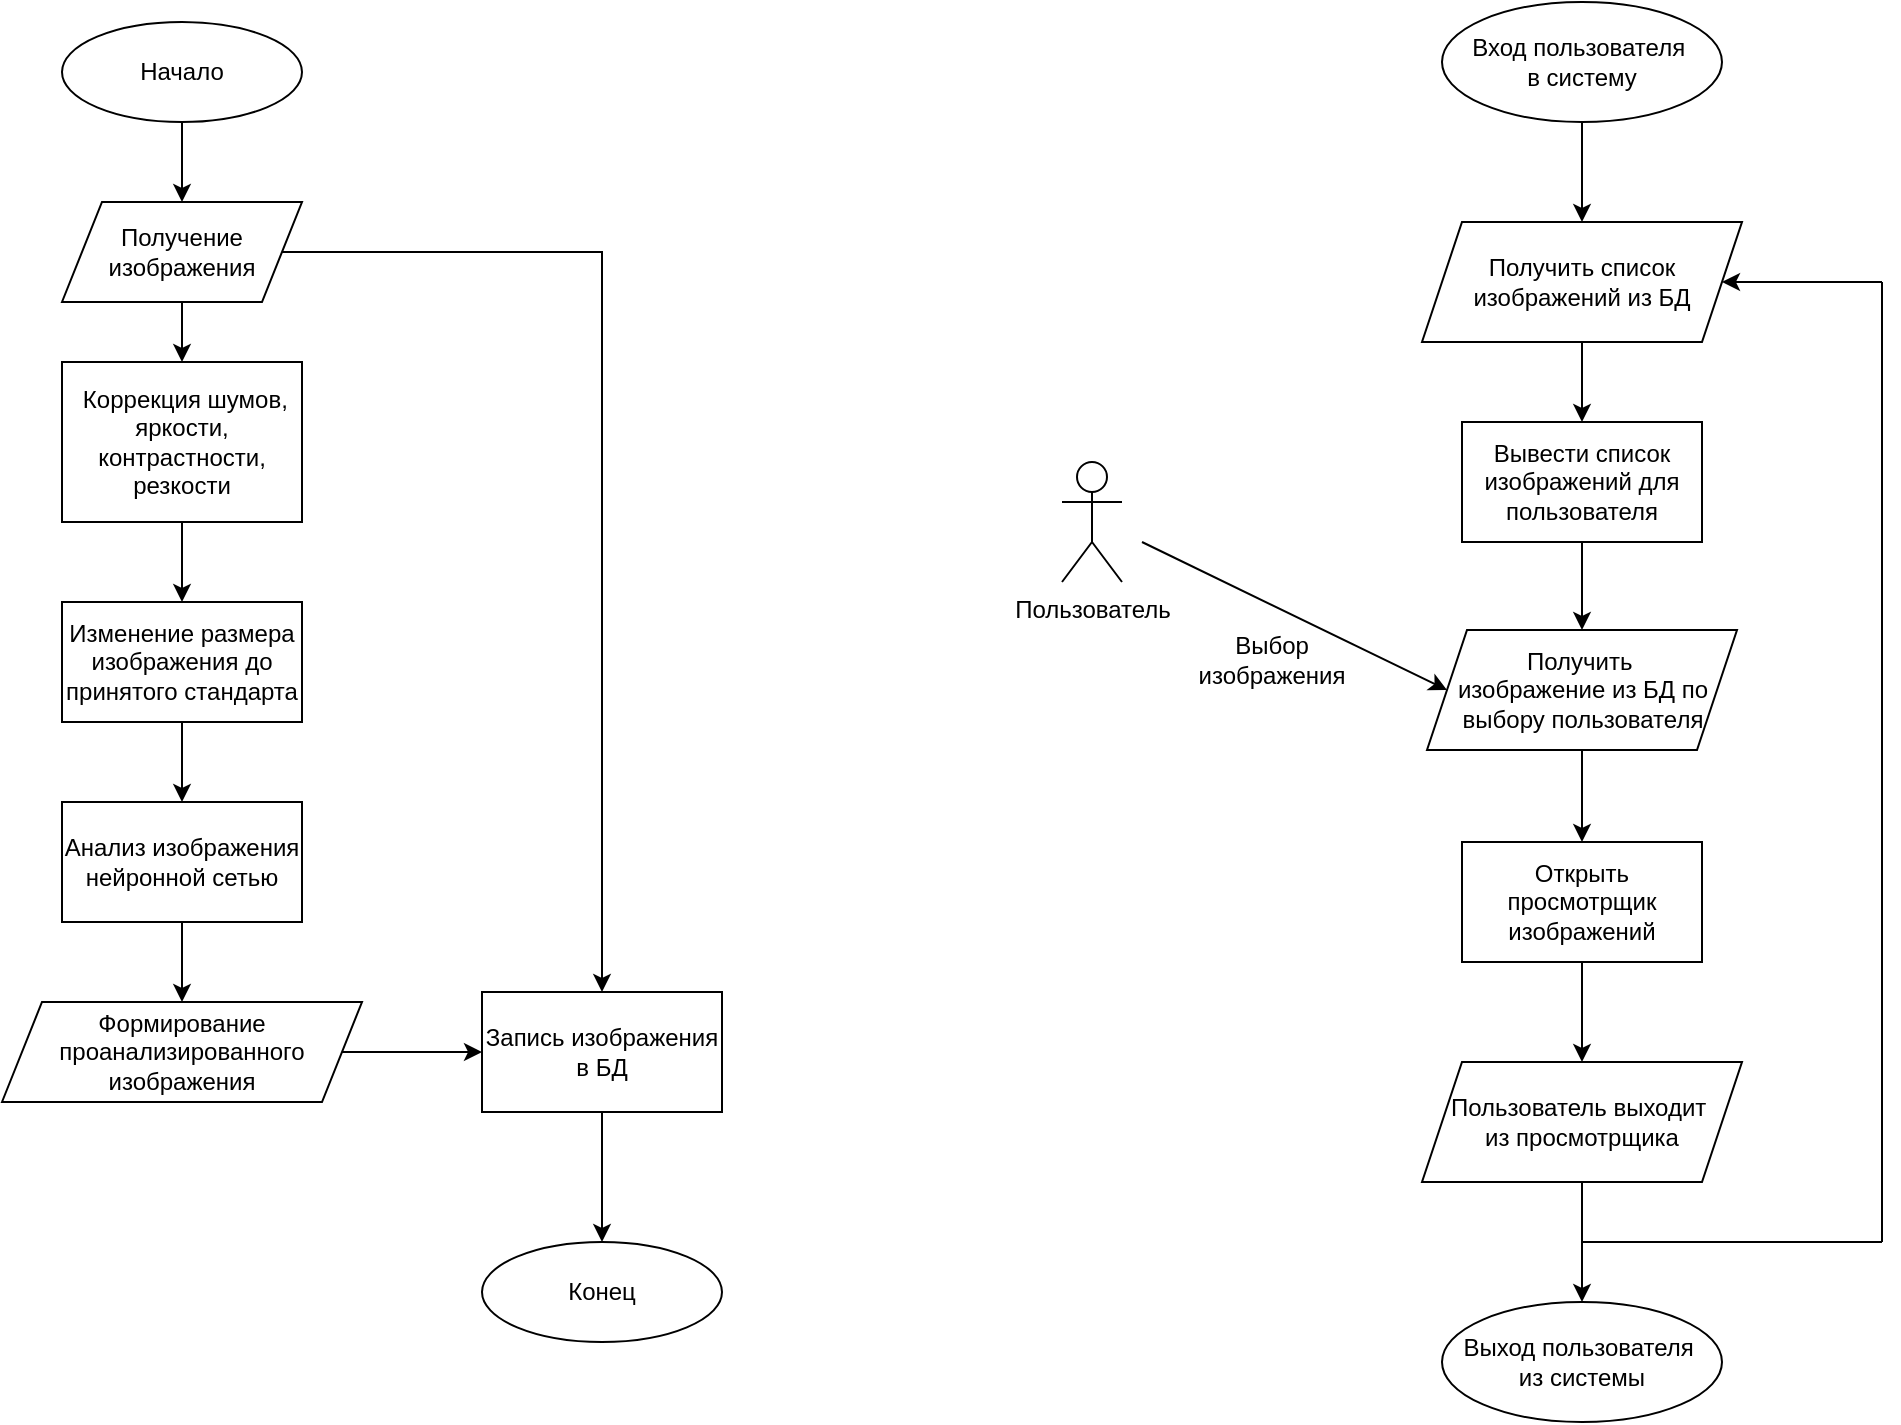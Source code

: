 <mxfile version="28.0.3">
  <diagram name="Страница — 1" id="POfgLmeg4gEPXaIbENuW">
    <mxGraphModel dx="1392" dy="767" grid="1" gridSize="10" guides="1" tooltips="1" connect="1" arrows="1" fold="1" page="1" pageScale="1" pageWidth="1169" pageHeight="827" math="0" shadow="0">
      <root>
        <mxCell id="0" />
        <mxCell id="1" parent="0" />
        <mxCell id="y3B0rme0SWgHnOlkkDld-12" value="" style="edgeStyle=orthogonalEdgeStyle;rounded=0;orthogonalLoop=1;jettySize=auto;html=1;" edge="1" parent="1" source="y3B0rme0SWgHnOlkkDld-1" target="y3B0rme0SWgHnOlkkDld-2">
          <mxGeometry relative="1" as="geometry" />
        </mxCell>
        <mxCell id="y3B0rme0SWgHnOlkkDld-1" value="Начало" style="ellipse;whiteSpace=wrap;html=1;" vertex="1" parent="1">
          <mxGeometry x="90" y="50" width="120" height="50" as="geometry" />
        </mxCell>
        <mxCell id="y3B0rme0SWgHnOlkkDld-5" value="" style="edgeStyle=orthogonalEdgeStyle;rounded=0;orthogonalLoop=1;jettySize=auto;html=1;" edge="1" parent="1" source="y3B0rme0SWgHnOlkkDld-2" target="y3B0rme0SWgHnOlkkDld-4">
          <mxGeometry relative="1" as="geometry" />
        </mxCell>
        <mxCell id="y3B0rme0SWgHnOlkkDld-14" value="" style="edgeStyle=orthogonalEdgeStyle;rounded=0;orthogonalLoop=1;jettySize=auto;html=1;" edge="1" parent="1" source="y3B0rme0SWgHnOlkkDld-2" target="y3B0rme0SWgHnOlkkDld-13">
          <mxGeometry relative="1" as="geometry" />
        </mxCell>
        <mxCell id="y3B0rme0SWgHnOlkkDld-2" value="Получение изображения" style="shape=parallelogram;perimeter=parallelogramPerimeter;whiteSpace=wrap;html=1;fixedSize=1;" vertex="1" parent="1">
          <mxGeometry x="90" y="140" width="120" height="50" as="geometry" />
        </mxCell>
        <mxCell id="y3B0rme0SWgHnOlkkDld-7" value="" style="edgeStyle=orthogonalEdgeStyle;rounded=0;orthogonalLoop=1;jettySize=auto;html=1;" edge="1" parent="1" source="y3B0rme0SWgHnOlkkDld-4" target="y3B0rme0SWgHnOlkkDld-6">
          <mxGeometry relative="1" as="geometry" />
        </mxCell>
        <mxCell id="y3B0rme0SWgHnOlkkDld-4" value="&amp;nbsp;Коррекция шумов, яркости, контрастности, резкости" style="rounded=0;whiteSpace=wrap;html=1;" vertex="1" parent="1">
          <mxGeometry x="90" y="220" width="120" height="80" as="geometry" />
        </mxCell>
        <mxCell id="y3B0rme0SWgHnOlkkDld-9" value="" style="edgeStyle=orthogonalEdgeStyle;rounded=0;orthogonalLoop=1;jettySize=auto;html=1;" edge="1" parent="1" source="y3B0rme0SWgHnOlkkDld-6" target="y3B0rme0SWgHnOlkkDld-8">
          <mxGeometry relative="1" as="geometry" />
        </mxCell>
        <mxCell id="y3B0rme0SWgHnOlkkDld-6" value="Изменение размера изображения до принятого стандарта" style="rounded=0;whiteSpace=wrap;html=1;" vertex="1" parent="1">
          <mxGeometry x="90" y="340" width="120" height="60" as="geometry" />
        </mxCell>
        <mxCell id="y3B0rme0SWgHnOlkkDld-11" value="" style="edgeStyle=orthogonalEdgeStyle;rounded=0;orthogonalLoop=1;jettySize=auto;html=1;" edge="1" parent="1" source="y3B0rme0SWgHnOlkkDld-8" target="y3B0rme0SWgHnOlkkDld-10">
          <mxGeometry relative="1" as="geometry" />
        </mxCell>
        <mxCell id="y3B0rme0SWgHnOlkkDld-8" value="Анализ изображения нейронной сетью" style="rounded=0;whiteSpace=wrap;html=1;" vertex="1" parent="1">
          <mxGeometry x="90" y="440" width="120" height="60" as="geometry" />
        </mxCell>
        <mxCell id="y3B0rme0SWgHnOlkkDld-16" value="" style="edgeStyle=orthogonalEdgeStyle;rounded=0;orthogonalLoop=1;jettySize=auto;html=1;" edge="1" parent="1" source="y3B0rme0SWgHnOlkkDld-10" target="y3B0rme0SWgHnOlkkDld-13">
          <mxGeometry relative="1" as="geometry" />
        </mxCell>
        <mxCell id="y3B0rme0SWgHnOlkkDld-10" value="Формирование проанализированного изображения" style="shape=parallelogram;perimeter=parallelogramPerimeter;whiteSpace=wrap;html=1;fixedSize=1;" vertex="1" parent="1">
          <mxGeometry x="60" y="540" width="180" height="50" as="geometry" />
        </mxCell>
        <mxCell id="y3B0rme0SWgHnOlkkDld-18" value="" style="edgeStyle=orthogonalEdgeStyle;rounded=0;orthogonalLoop=1;jettySize=auto;html=1;" edge="1" parent="1" source="y3B0rme0SWgHnOlkkDld-13" target="y3B0rme0SWgHnOlkkDld-17">
          <mxGeometry relative="1" as="geometry" />
        </mxCell>
        <mxCell id="y3B0rme0SWgHnOlkkDld-13" value="Запись изображения в БД" style="rounded=0;whiteSpace=wrap;html=1;" vertex="1" parent="1">
          <mxGeometry x="300" y="535" width="120" height="60" as="geometry" />
        </mxCell>
        <mxCell id="y3B0rme0SWgHnOlkkDld-17" value="Конец" style="ellipse;whiteSpace=wrap;html=1;" vertex="1" parent="1">
          <mxGeometry x="300" y="660" width="120" height="50" as="geometry" />
        </mxCell>
        <mxCell id="y3B0rme0SWgHnOlkkDld-23" value="" style="edgeStyle=orthogonalEdgeStyle;rounded=0;orthogonalLoop=1;jettySize=auto;html=1;" edge="1" parent="1" source="y3B0rme0SWgHnOlkkDld-19" target="y3B0rme0SWgHnOlkkDld-21">
          <mxGeometry relative="1" as="geometry" />
        </mxCell>
        <mxCell id="y3B0rme0SWgHnOlkkDld-19" value="Вход пользователя&amp;nbsp;&lt;div&gt;в систему&lt;/div&gt;" style="ellipse;whiteSpace=wrap;html=1;" vertex="1" parent="1">
          <mxGeometry x="780" y="40" width="140" height="60" as="geometry" />
        </mxCell>
        <mxCell id="y3B0rme0SWgHnOlkkDld-25" value="" style="edgeStyle=orthogonalEdgeStyle;rounded=0;orthogonalLoop=1;jettySize=auto;html=1;" edge="1" parent="1" source="y3B0rme0SWgHnOlkkDld-20" target="y3B0rme0SWgHnOlkkDld-24">
          <mxGeometry relative="1" as="geometry" />
        </mxCell>
        <mxCell id="y3B0rme0SWgHnOlkkDld-20" value="Вывести список изображений для пользователя" style="rounded=0;whiteSpace=wrap;html=1;" vertex="1" parent="1">
          <mxGeometry x="790" y="250" width="120" height="60" as="geometry" />
        </mxCell>
        <mxCell id="y3B0rme0SWgHnOlkkDld-22" value="" style="edgeStyle=orthogonalEdgeStyle;rounded=0;orthogonalLoop=1;jettySize=auto;html=1;" edge="1" parent="1" source="y3B0rme0SWgHnOlkkDld-21" target="y3B0rme0SWgHnOlkkDld-20">
          <mxGeometry relative="1" as="geometry" />
        </mxCell>
        <mxCell id="y3B0rme0SWgHnOlkkDld-21" value="Получить список изображений из БД" style="shape=parallelogram;perimeter=parallelogramPerimeter;whiteSpace=wrap;html=1;fixedSize=1;" vertex="1" parent="1">
          <mxGeometry x="770" y="150" width="160" height="60" as="geometry" />
        </mxCell>
        <mxCell id="y3B0rme0SWgHnOlkkDld-31" value="" style="edgeStyle=orthogonalEdgeStyle;rounded=0;orthogonalLoop=1;jettySize=auto;html=1;" edge="1" parent="1" source="y3B0rme0SWgHnOlkkDld-24" target="y3B0rme0SWgHnOlkkDld-30">
          <mxGeometry relative="1" as="geometry" />
        </mxCell>
        <mxCell id="y3B0rme0SWgHnOlkkDld-24" value="Получить&amp;nbsp;&lt;div&gt;изображение&amp;nbsp;&lt;span style=&quot;background-color: transparent; color: light-dark(rgb(0, 0, 0), rgb(255, 255, 255));&quot;&gt;из БД по выбору пользователя&lt;/span&gt;&lt;/div&gt;" style="shape=parallelogram;perimeter=parallelogramPerimeter;whiteSpace=wrap;html=1;fixedSize=1;" vertex="1" parent="1">
          <mxGeometry x="772.5" y="354" width="155" height="60" as="geometry" />
        </mxCell>
        <mxCell id="y3B0rme0SWgHnOlkkDld-27" value="Пользователь" style="shape=umlActor;verticalLabelPosition=bottom;verticalAlign=top;html=1;outlineConnect=0;" vertex="1" parent="1">
          <mxGeometry x="590" y="270" width="30" height="60" as="geometry" />
        </mxCell>
        <mxCell id="y3B0rme0SWgHnOlkkDld-28" value="" style="endArrow=classic;html=1;rounded=0;entryX=0;entryY=0.5;entryDx=0;entryDy=0;" edge="1" parent="1" target="y3B0rme0SWgHnOlkkDld-24">
          <mxGeometry width="50" height="50" relative="1" as="geometry">
            <mxPoint x="630" y="310" as="sourcePoint" />
            <mxPoint x="620" y="340" as="targetPoint" />
          </mxGeometry>
        </mxCell>
        <mxCell id="y3B0rme0SWgHnOlkkDld-29" value="Выбор изображения" style="text;html=1;align=center;verticalAlign=middle;whiteSpace=wrap;rounded=0;" vertex="1" parent="1">
          <mxGeometry x="640" y="354" width="110" height="30" as="geometry" />
        </mxCell>
        <mxCell id="y3B0rme0SWgHnOlkkDld-33" value="" style="edgeStyle=orthogonalEdgeStyle;rounded=0;orthogonalLoop=1;jettySize=auto;html=1;" edge="1" parent="1" source="y3B0rme0SWgHnOlkkDld-30" target="y3B0rme0SWgHnOlkkDld-32">
          <mxGeometry relative="1" as="geometry" />
        </mxCell>
        <mxCell id="y3B0rme0SWgHnOlkkDld-30" value="Открыть просмотрщик изображений" style="rounded=0;whiteSpace=wrap;html=1;" vertex="1" parent="1">
          <mxGeometry x="790" y="460" width="120" height="60" as="geometry" />
        </mxCell>
        <mxCell id="y3B0rme0SWgHnOlkkDld-36" value="" style="edgeStyle=orthogonalEdgeStyle;rounded=0;orthogonalLoop=1;jettySize=auto;html=1;" edge="1" parent="1" source="y3B0rme0SWgHnOlkkDld-32" target="y3B0rme0SWgHnOlkkDld-35">
          <mxGeometry relative="1" as="geometry" />
        </mxCell>
        <mxCell id="y3B0rme0SWgHnOlkkDld-32" value="Пользователь выходит&amp;nbsp;&lt;div&gt;из просмотрщика&lt;/div&gt;" style="shape=parallelogram;perimeter=parallelogramPerimeter;whiteSpace=wrap;html=1;fixedSize=1;" vertex="1" parent="1">
          <mxGeometry x="770" y="570" width="160" height="60" as="geometry" />
        </mxCell>
        <mxCell id="y3B0rme0SWgHnOlkkDld-35" value="Выход пользователя&amp;nbsp;&lt;div&gt;из системы&lt;/div&gt;" style="ellipse;whiteSpace=wrap;html=1;" vertex="1" parent="1">
          <mxGeometry x="780" y="690" width="140" height="60" as="geometry" />
        </mxCell>
        <mxCell id="y3B0rme0SWgHnOlkkDld-38" value="" style="endArrow=none;html=1;rounded=0;" edge="1" parent="1">
          <mxGeometry width="50" height="50" relative="1" as="geometry">
            <mxPoint x="850" y="660" as="sourcePoint" />
            <mxPoint x="1000" y="660" as="targetPoint" />
          </mxGeometry>
        </mxCell>
        <mxCell id="y3B0rme0SWgHnOlkkDld-39" value="" style="endArrow=none;html=1;rounded=0;" edge="1" parent="1">
          <mxGeometry width="50" height="50" relative="1" as="geometry">
            <mxPoint x="1000" y="660" as="sourcePoint" />
            <mxPoint x="1000" y="180" as="targetPoint" />
          </mxGeometry>
        </mxCell>
        <mxCell id="y3B0rme0SWgHnOlkkDld-40" value="" style="endArrow=classic;html=1;rounded=0;entryX=1;entryY=0.5;entryDx=0;entryDy=0;" edge="1" parent="1" target="y3B0rme0SWgHnOlkkDld-21">
          <mxGeometry width="50" height="50" relative="1" as="geometry">
            <mxPoint x="1000" y="180" as="sourcePoint" />
            <mxPoint x="700" y="390" as="targetPoint" />
          </mxGeometry>
        </mxCell>
      </root>
    </mxGraphModel>
  </diagram>
</mxfile>
